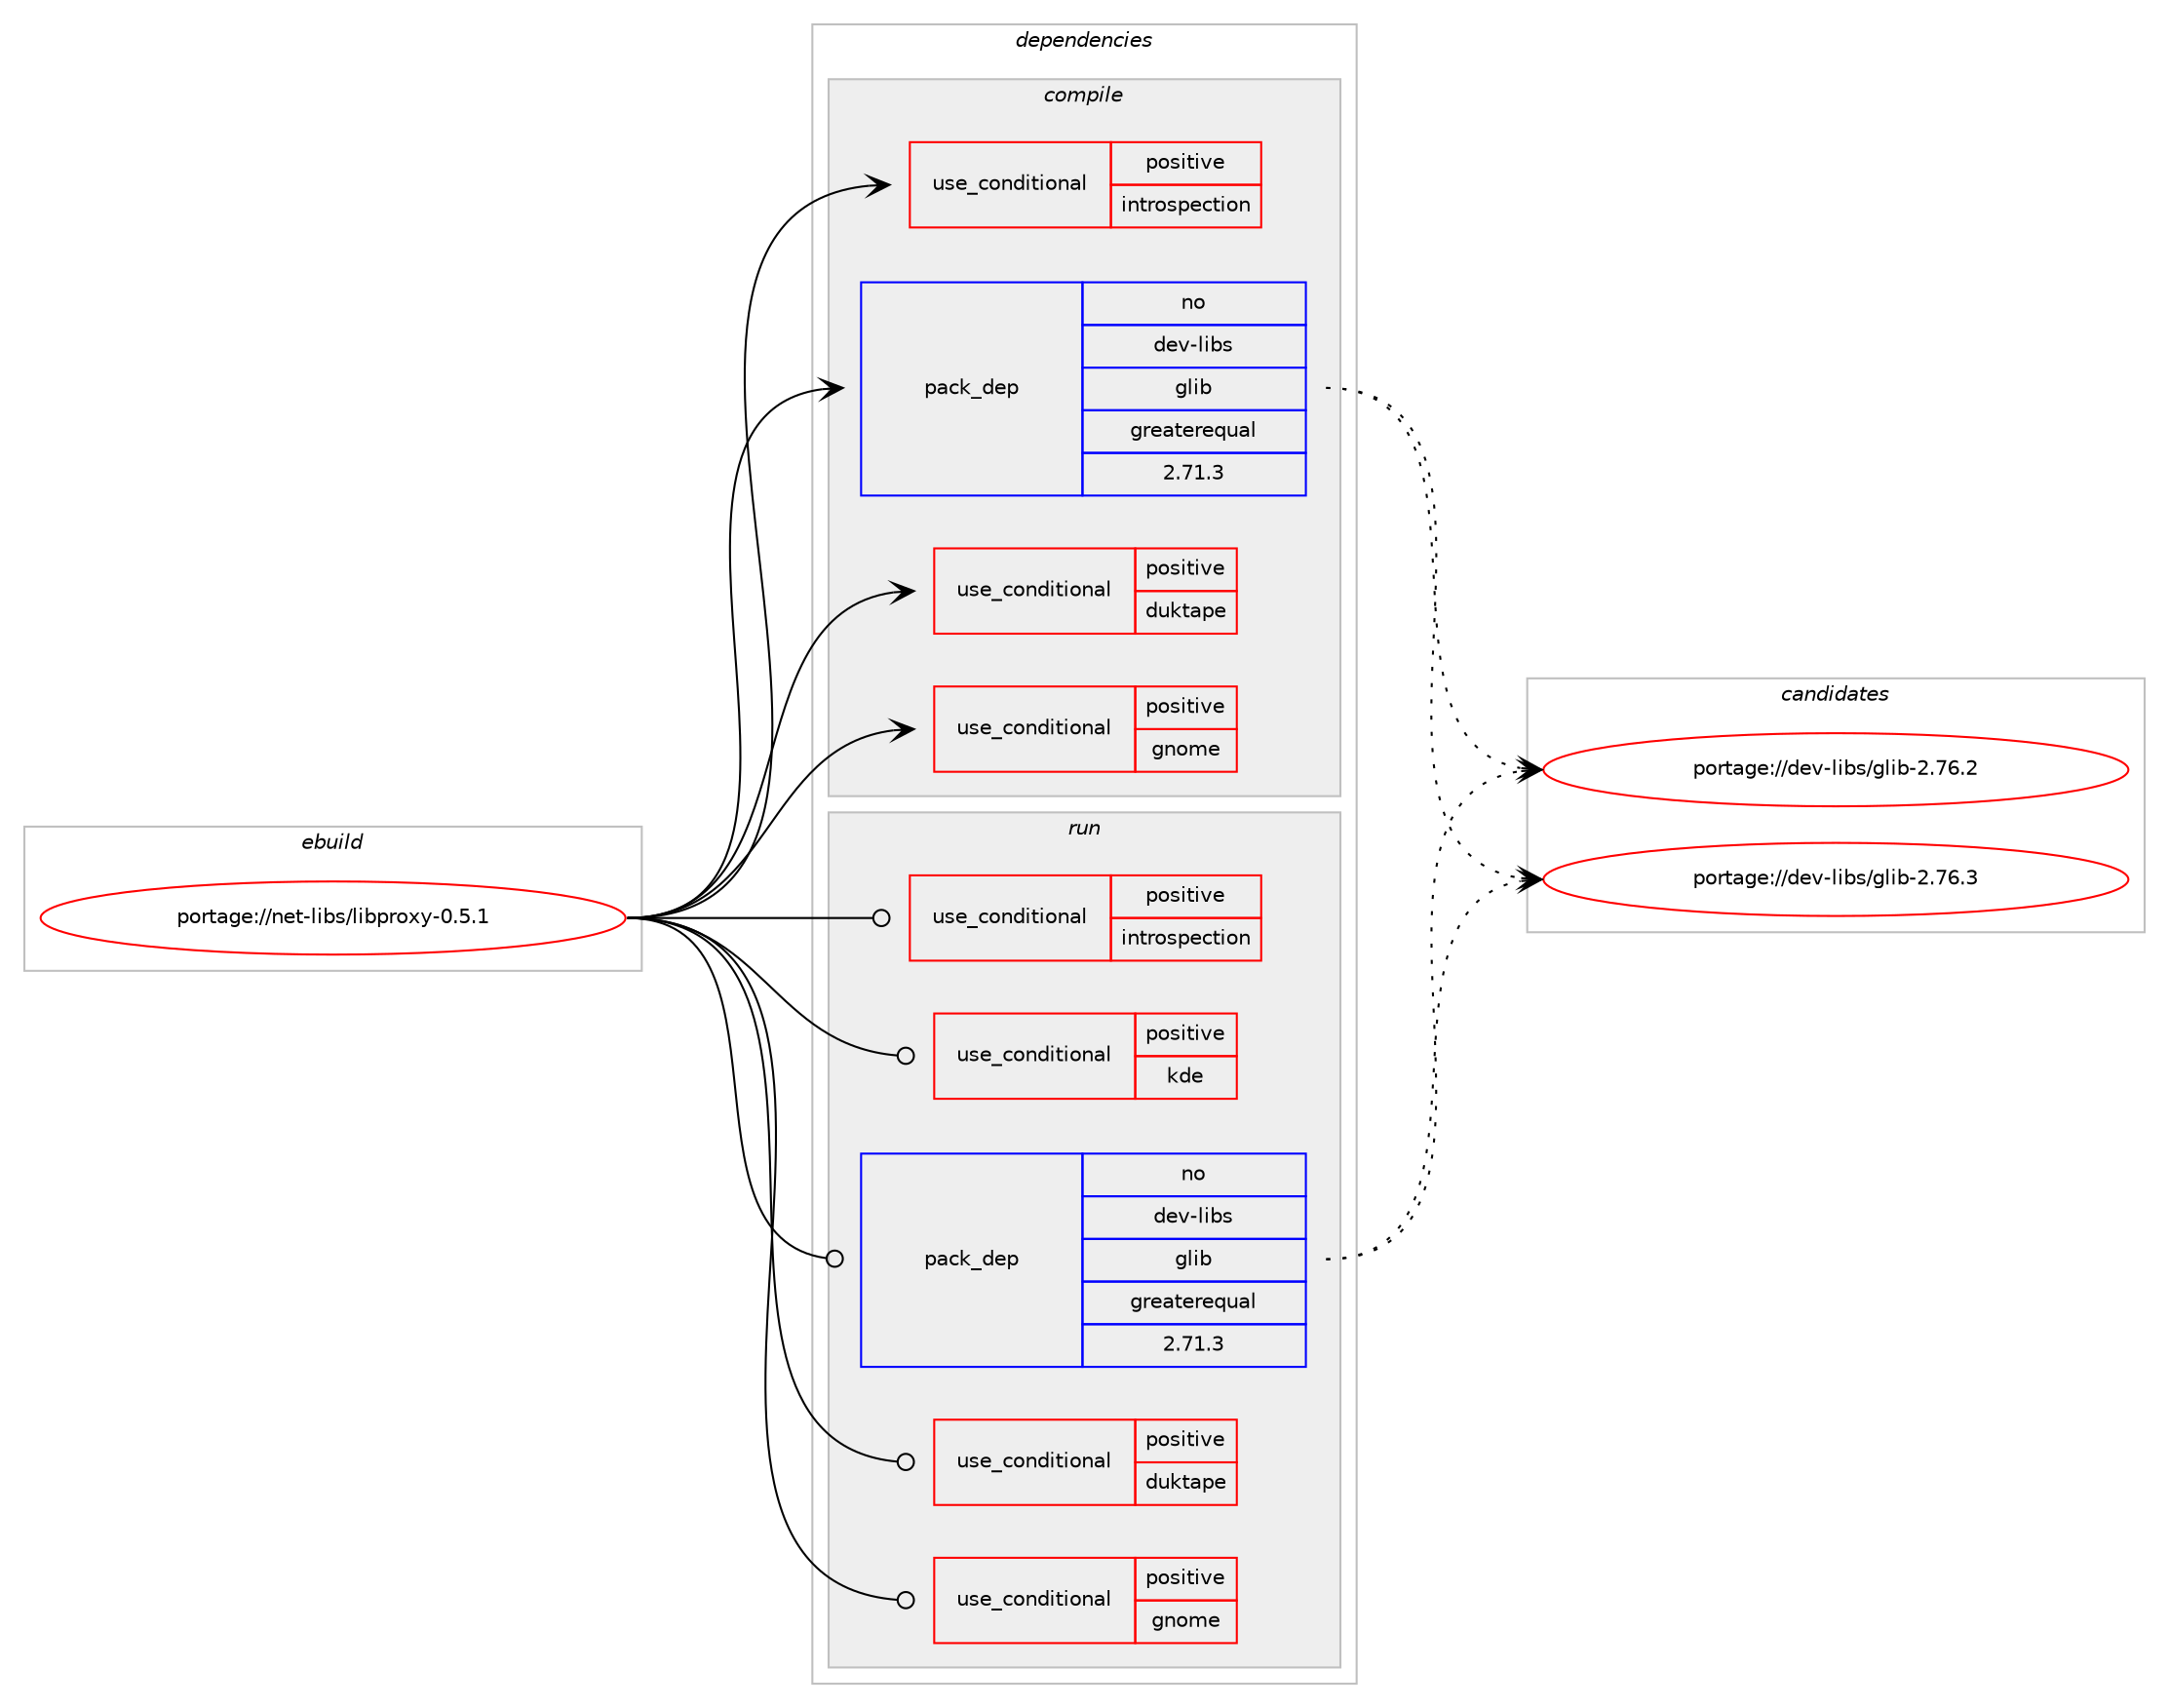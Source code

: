 digraph prolog {

# *************
# Graph options
# *************

newrank=true;
concentrate=true;
compound=true;
graph [rankdir=LR,fontname=Helvetica,fontsize=10,ranksep=1.5];#, ranksep=2.5, nodesep=0.2];
edge  [arrowhead=vee];
node  [fontname=Helvetica,fontsize=10];

# **********
# The ebuild
# **********

subgraph cluster_leftcol {
color=gray;
rank=same;
label=<<i>ebuild</i>>;
id [label="portage://net-libs/libproxy-0.5.1", color=red, width=4, href="../net-libs/libproxy-0.5.1.svg"];
}

# ****************
# The dependencies
# ****************

subgraph cluster_midcol {
color=gray;
label=<<i>dependencies</i>>;
subgraph cluster_compile {
fillcolor="#eeeeee";
style=filled;
label=<<i>compile</i>>;
subgraph cond598 {
dependency857 [label=<<TABLE BORDER="0" CELLBORDER="1" CELLSPACING="0" CELLPADDING="4"><TR><TD ROWSPAN="3" CELLPADDING="10">use_conditional</TD></TR><TR><TD>positive</TD></TR><TR><TD>duktape</TD></TR></TABLE>>, shape=none, color=red];
# *** BEGIN UNKNOWN DEPENDENCY TYPE (TODO) ***
# dependency857 -> package_dependency(portage://net-libs/libproxy-0.5.1,install,no,dev-lang,duktape,none,[,,],any_same_slot,[])
# *** END UNKNOWN DEPENDENCY TYPE (TODO) ***

# *** BEGIN UNKNOWN DEPENDENCY TYPE (TODO) ***
# dependency857 -> package_dependency(portage://net-libs/libproxy-0.5.1,install,no,net-misc,curl,none,[,,],[],[])
# *** END UNKNOWN DEPENDENCY TYPE (TODO) ***

}
id:e -> dependency857:w [weight=20,style="solid",arrowhead="vee"];
subgraph cond599 {
dependency858 [label=<<TABLE BORDER="0" CELLBORDER="1" CELLSPACING="0" CELLPADDING="4"><TR><TD ROWSPAN="3" CELLPADDING="10">use_conditional</TD></TR><TR><TD>positive</TD></TR><TR><TD>gnome</TD></TR></TABLE>>, shape=none, color=red];
# *** BEGIN UNKNOWN DEPENDENCY TYPE (TODO) ***
# dependency858 -> package_dependency(portage://net-libs/libproxy-0.5.1,install,no,gnome-base,gsettings-desktop-schemas,none,[,,],[],[])
# *** END UNKNOWN DEPENDENCY TYPE (TODO) ***

}
id:e -> dependency858:w [weight=20,style="solid",arrowhead="vee"];
subgraph cond600 {
dependency859 [label=<<TABLE BORDER="0" CELLBORDER="1" CELLSPACING="0" CELLPADDING="4"><TR><TD ROWSPAN="3" CELLPADDING="10">use_conditional</TD></TR><TR><TD>positive</TD></TR><TR><TD>introspection</TD></TR></TABLE>>, shape=none, color=red];
# *** BEGIN UNKNOWN DEPENDENCY TYPE (TODO) ***
# dependency859 -> package_dependency(portage://net-libs/libproxy-0.5.1,install,no,dev-libs,gobject-introspection,none,[,,],[],[])
# *** END UNKNOWN DEPENDENCY TYPE (TODO) ***

}
id:e -> dependency859:w [weight=20,style="solid",arrowhead="vee"];
subgraph pack253 {
dependency860 [label=<<TABLE BORDER="0" CELLBORDER="1" CELLSPACING="0" CELLPADDING="4" WIDTH="220"><TR><TD ROWSPAN="6" CELLPADDING="30">pack_dep</TD></TR><TR><TD WIDTH="110">no</TD></TR><TR><TD>dev-libs</TD></TR><TR><TD>glib</TD></TR><TR><TD>greaterequal</TD></TR><TR><TD>2.71.3</TD></TR></TABLE>>, shape=none, color=blue];
}
id:e -> dependency860:w [weight=20,style="solid",arrowhead="vee"];
}
subgraph cluster_compileandrun {
fillcolor="#eeeeee";
style=filled;
label=<<i>compile and run</i>>;
}
subgraph cluster_run {
fillcolor="#eeeeee";
style=filled;
label=<<i>run</i>>;
subgraph cond601 {
dependency861 [label=<<TABLE BORDER="0" CELLBORDER="1" CELLSPACING="0" CELLPADDING="4"><TR><TD ROWSPAN="3" CELLPADDING="10">use_conditional</TD></TR><TR><TD>positive</TD></TR><TR><TD>duktape</TD></TR></TABLE>>, shape=none, color=red];
# *** BEGIN UNKNOWN DEPENDENCY TYPE (TODO) ***
# dependency861 -> package_dependency(portage://net-libs/libproxy-0.5.1,run,no,dev-lang,duktape,none,[,,],any_same_slot,[])
# *** END UNKNOWN DEPENDENCY TYPE (TODO) ***

# *** BEGIN UNKNOWN DEPENDENCY TYPE (TODO) ***
# dependency861 -> package_dependency(portage://net-libs/libproxy-0.5.1,run,no,net-misc,curl,none,[,,],[],[])
# *** END UNKNOWN DEPENDENCY TYPE (TODO) ***

}
id:e -> dependency861:w [weight=20,style="solid",arrowhead="odot"];
subgraph cond602 {
dependency862 [label=<<TABLE BORDER="0" CELLBORDER="1" CELLSPACING="0" CELLPADDING="4"><TR><TD ROWSPAN="3" CELLPADDING="10">use_conditional</TD></TR><TR><TD>positive</TD></TR><TR><TD>gnome</TD></TR></TABLE>>, shape=none, color=red];
# *** BEGIN UNKNOWN DEPENDENCY TYPE (TODO) ***
# dependency862 -> package_dependency(portage://net-libs/libproxy-0.5.1,run,no,gnome-base,gsettings-desktop-schemas,none,[,,],[],[])
# *** END UNKNOWN DEPENDENCY TYPE (TODO) ***

}
id:e -> dependency862:w [weight=20,style="solid",arrowhead="odot"];
subgraph cond603 {
dependency863 [label=<<TABLE BORDER="0" CELLBORDER="1" CELLSPACING="0" CELLPADDING="4"><TR><TD ROWSPAN="3" CELLPADDING="10">use_conditional</TD></TR><TR><TD>positive</TD></TR><TR><TD>introspection</TD></TR></TABLE>>, shape=none, color=red];
# *** BEGIN UNKNOWN DEPENDENCY TYPE (TODO) ***
# dependency863 -> package_dependency(portage://net-libs/libproxy-0.5.1,run,no,dev-libs,gobject-introspection,none,[,,],[],[])
# *** END UNKNOWN DEPENDENCY TYPE (TODO) ***

}
id:e -> dependency863:w [weight=20,style="solid",arrowhead="odot"];
subgraph cond604 {
dependency864 [label=<<TABLE BORDER="0" CELLBORDER="1" CELLSPACING="0" CELLPADDING="4"><TR><TD ROWSPAN="3" CELLPADDING="10">use_conditional</TD></TR><TR><TD>positive</TD></TR><TR><TD>kde</TD></TR></TABLE>>, shape=none, color=red];
# *** BEGIN UNKNOWN DEPENDENCY TYPE (TODO) ***
# dependency864 -> package_dependency(portage://net-libs/libproxy-0.5.1,run,no,kde-frameworks,kconfig,none,[,,],[slot(5)],[])
# *** END UNKNOWN DEPENDENCY TYPE (TODO) ***

}
id:e -> dependency864:w [weight=20,style="solid",arrowhead="odot"];
subgraph pack254 {
dependency865 [label=<<TABLE BORDER="0" CELLBORDER="1" CELLSPACING="0" CELLPADDING="4" WIDTH="220"><TR><TD ROWSPAN="6" CELLPADDING="30">pack_dep</TD></TR><TR><TD WIDTH="110">no</TD></TR><TR><TD>dev-libs</TD></TR><TR><TD>glib</TD></TR><TR><TD>greaterequal</TD></TR><TR><TD>2.71.3</TD></TR></TABLE>>, shape=none, color=blue];
}
id:e -> dependency865:w [weight=20,style="solid",arrowhead="odot"];
}
}

# **************
# The candidates
# **************

subgraph cluster_choices {
rank=same;
color=gray;
label=<<i>candidates</i>>;

subgraph choice253 {
color=black;
nodesep=1;
choice1001011184510810598115471031081059845504655544650 [label="portage://dev-libs/glib-2.76.2", color=red, width=4,href="../dev-libs/glib-2.76.2.svg"];
choice1001011184510810598115471031081059845504655544651 [label="portage://dev-libs/glib-2.76.3", color=red, width=4,href="../dev-libs/glib-2.76.3.svg"];
dependency860:e -> choice1001011184510810598115471031081059845504655544650:w [style=dotted,weight="100"];
dependency860:e -> choice1001011184510810598115471031081059845504655544651:w [style=dotted,weight="100"];
}
subgraph choice254 {
color=black;
nodesep=1;
choice1001011184510810598115471031081059845504655544650 [label="portage://dev-libs/glib-2.76.2", color=red, width=4,href="../dev-libs/glib-2.76.2.svg"];
choice1001011184510810598115471031081059845504655544651 [label="portage://dev-libs/glib-2.76.3", color=red, width=4,href="../dev-libs/glib-2.76.3.svg"];
dependency865:e -> choice1001011184510810598115471031081059845504655544650:w [style=dotted,weight="100"];
dependency865:e -> choice1001011184510810598115471031081059845504655544651:w [style=dotted,weight="100"];
}
}

}
